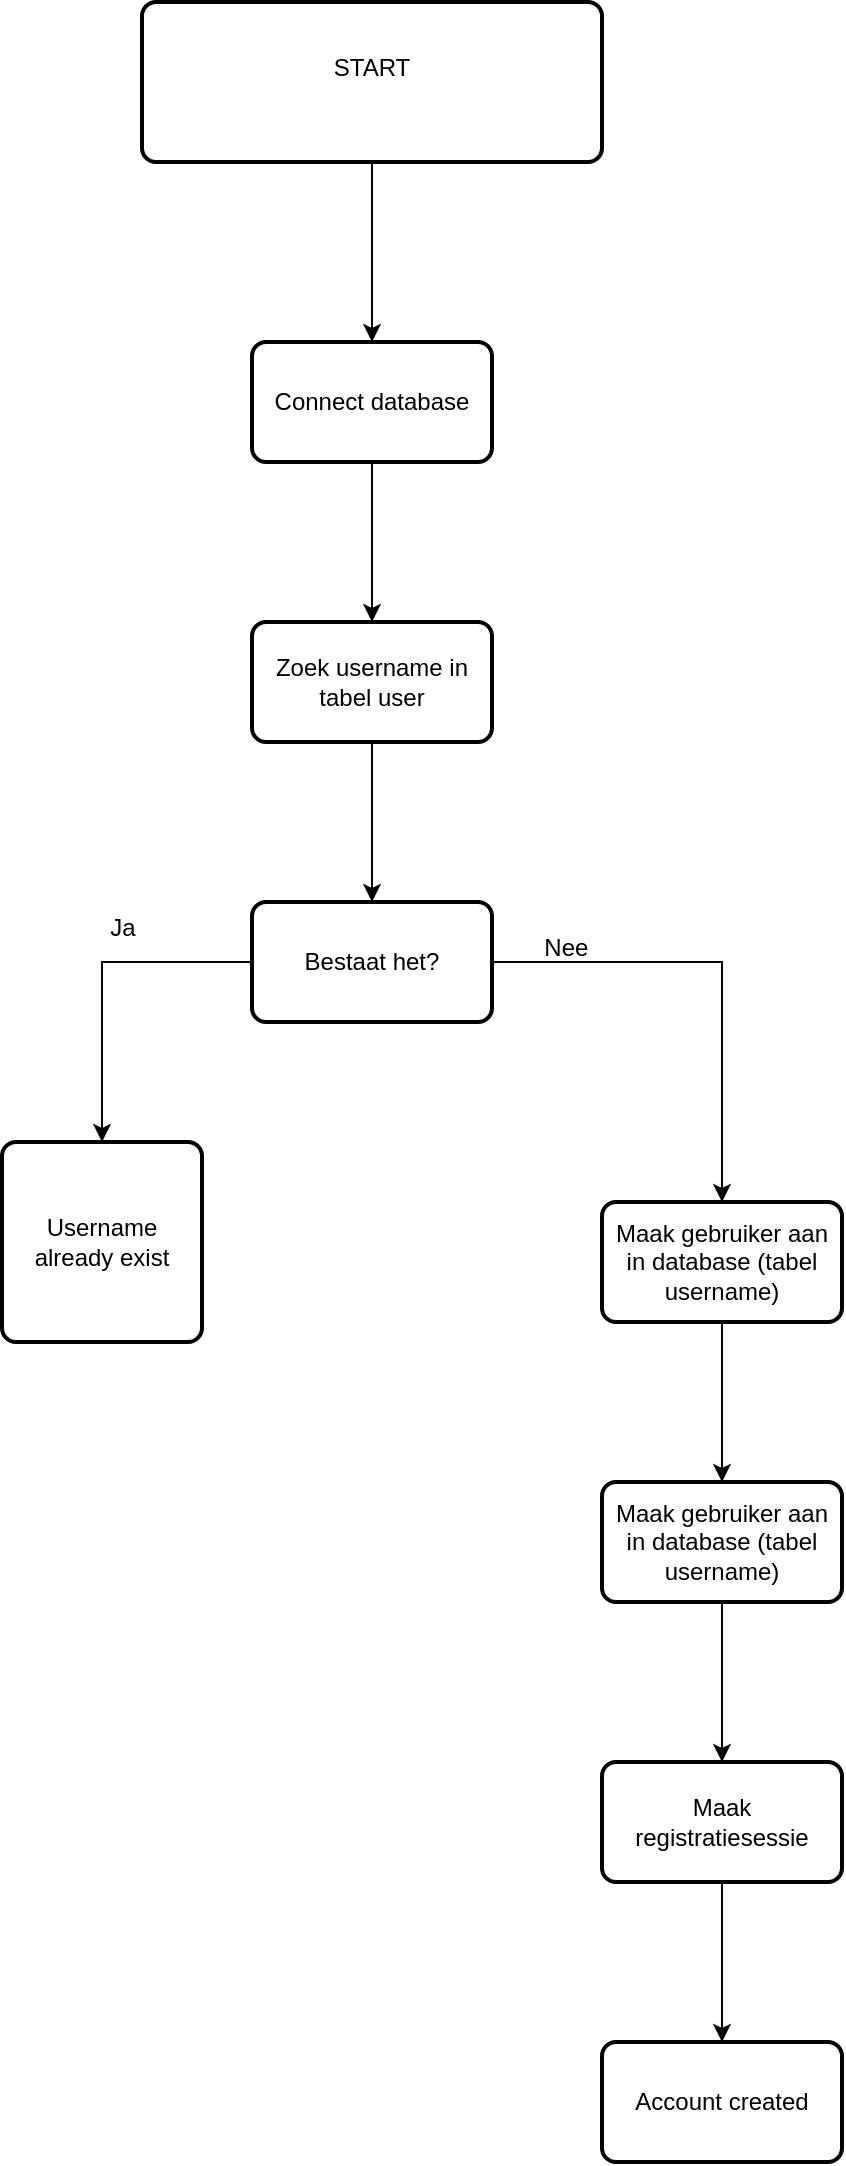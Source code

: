 <mxfile version="28.1.2">
  <diagram name="Pagina-1" id="F9n_KlbwFl6yyQ9ZBziw">
    <mxGraphModel dx="1158" dy="696" grid="1" gridSize="10" guides="1" tooltips="1" connect="1" arrows="1" fold="1" page="1" pageScale="1" pageWidth="827" pageHeight="1169" math="0" shadow="0">
      <root>
        <mxCell id="0" />
        <mxCell id="1" parent="0" />
        <mxCell id="d6L8Dweiy5lc17N0pmBw-5" value="" style="edgeStyle=orthogonalEdgeStyle;rounded=0;orthogonalLoop=1;jettySize=auto;html=1;" edge="1" parent="1" source="d6L8Dweiy5lc17N0pmBw-1" target="d6L8Dweiy5lc17N0pmBw-4">
          <mxGeometry relative="1" as="geometry" />
        </mxCell>
        <mxCell id="d6L8Dweiy5lc17N0pmBw-1" value="START&lt;div&gt;&lt;br&gt;&lt;/div&gt;" style="rounded=1;whiteSpace=wrap;html=1;absoluteArcSize=1;arcSize=14;strokeWidth=2;" vertex="1" parent="1">
          <mxGeometry x="280" y="10" width="230" height="80" as="geometry" />
        </mxCell>
        <mxCell id="d6L8Dweiy5lc17N0pmBw-7" value="" style="edgeStyle=orthogonalEdgeStyle;rounded=0;orthogonalLoop=1;jettySize=auto;html=1;" edge="1" parent="1" source="d6L8Dweiy5lc17N0pmBw-4" target="d6L8Dweiy5lc17N0pmBw-6">
          <mxGeometry relative="1" as="geometry" />
        </mxCell>
        <mxCell id="d6L8Dweiy5lc17N0pmBw-4" value="Connect database" style="whiteSpace=wrap;html=1;rounded=1;absoluteArcSize=1;arcSize=14;strokeWidth=2;" vertex="1" parent="1">
          <mxGeometry x="335" y="180" width="120" height="60" as="geometry" />
        </mxCell>
        <mxCell id="d6L8Dweiy5lc17N0pmBw-9" value="" style="edgeStyle=orthogonalEdgeStyle;rounded=0;orthogonalLoop=1;jettySize=auto;html=1;" edge="1" parent="1" source="d6L8Dweiy5lc17N0pmBw-6" target="d6L8Dweiy5lc17N0pmBw-8">
          <mxGeometry relative="1" as="geometry" />
        </mxCell>
        <mxCell id="d6L8Dweiy5lc17N0pmBw-6" value="Zoek username in tabel user" style="whiteSpace=wrap;html=1;rounded=1;absoluteArcSize=1;arcSize=14;strokeWidth=2;" vertex="1" parent="1">
          <mxGeometry x="335" y="320" width="120" height="60" as="geometry" />
        </mxCell>
        <mxCell id="d6L8Dweiy5lc17N0pmBw-11" value="" style="edgeStyle=orthogonalEdgeStyle;rounded=0;orthogonalLoop=1;jettySize=auto;html=1;" edge="1" parent="1" source="d6L8Dweiy5lc17N0pmBw-8" target="d6L8Dweiy5lc17N0pmBw-12">
          <mxGeometry relative="1" as="geometry">
            <mxPoint x="395" y="600" as="targetPoint" />
          </mxGeometry>
        </mxCell>
        <mxCell id="d6L8Dweiy5lc17N0pmBw-15" value="" style="edgeStyle=orthogonalEdgeStyle;rounded=0;orthogonalLoop=1;jettySize=auto;html=1;" edge="1" parent="1" source="d6L8Dweiy5lc17N0pmBw-8" target="d6L8Dweiy5lc17N0pmBw-14">
          <mxGeometry relative="1" as="geometry" />
        </mxCell>
        <mxCell id="d6L8Dweiy5lc17N0pmBw-8" value="Bestaat het?" style="whiteSpace=wrap;html=1;rounded=1;absoluteArcSize=1;arcSize=14;strokeWidth=2;" vertex="1" parent="1">
          <mxGeometry x="335" y="460" width="120" height="60" as="geometry" />
        </mxCell>
        <mxCell id="d6L8Dweiy5lc17N0pmBw-12" value="Username already exist" style="rounded=1;whiteSpace=wrap;html=1;absoluteArcSize=1;arcSize=14;strokeWidth=2;" vertex="1" parent="1">
          <mxGeometry x="210" y="580" width="100" height="100" as="geometry" />
        </mxCell>
        <mxCell id="d6L8Dweiy5lc17N0pmBw-13" value="Ja" style="text;html=1;align=center;verticalAlign=middle;resizable=0;points=[];autosize=1;strokeColor=none;fillColor=none;" vertex="1" parent="1">
          <mxGeometry x="250" y="458" width="40" height="30" as="geometry" />
        </mxCell>
        <mxCell id="d6L8Dweiy5lc17N0pmBw-18" value="" style="edgeStyle=orthogonalEdgeStyle;rounded=0;orthogonalLoop=1;jettySize=auto;html=1;" edge="1" parent="1" source="d6L8Dweiy5lc17N0pmBw-14" target="d6L8Dweiy5lc17N0pmBw-17">
          <mxGeometry relative="1" as="geometry" />
        </mxCell>
        <mxCell id="d6L8Dweiy5lc17N0pmBw-14" value="Maak gebruiker aan in database (tabel username)" style="whiteSpace=wrap;html=1;rounded=1;absoluteArcSize=1;arcSize=14;strokeWidth=2;" vertex="1" parent="1">
          <mxGeometry x="510" y="610" width="120" height="60" as="geometry" />
        </mxCell>
        <mxCell id="d6L8Dweiy5lc17N0pmBw-16" value="&amp;nbsp;Nee" style="text;html=1;align=center;verticalAlign=middle;resizable=0;points=[];autosize=1;strokeColor=none;fillColor=none;" vertex="1" parent="1">
          <mxGeometry x="465" y="468" width="50" height="30" as="geometry" />
        </mxCell>
        <mxCell id="d6L8Dweiy5lc17N0pmBw-22" value="" style="edgeStyle=orthogonalEdgeStyle;rounded=0;orthogonalLoop=1;jettySize=auto;html=1;" edge="1" parent="1" source="d6L8Dweiy5lc17N0pmBw-17" target="d6L8Dweiy5lc17N0pmBw-21">
          <mxGeometry relative="1" as="geometry" />
        </mxCell>
        <mxCell id="d6L8Dweiy5lc17N0pmBw-17" value="Maak gebruiker aan in database (tabel username)" style="whiteSpace=wrap;html=1;rounded=1;absoluteArcSize=1;arcSize=14;strokeWidth=2;" vertex="1" parent="1">
          <mxGeometry x="510" y="750" width="120" height="60" as="geometry" />
        </mxCell>
        <mxCell id="d6L8Dweiy5lc17N0pmBw-24" value="" style="edgeStyle=orthogonalEdgeStyle;rounded=0;orthogonalLoop=1;jettySize=auto;html=1;" edge="1" parent="1" source="d6L8Dweiy5lc17N0pmBw-21" target="d6L8Dweiy5lc17N0pmBw-23">
          <mxGeometry relative="1" as="geometry" />
        </mxCell>
        <mxCell id="d6L8Dweiy5lc17N0pmBw-21" value="Maak registratiesessie" style="whiteSpace=wrap;html=1;rounded=1;absoluteArcSize=1;arcSize=14;strokeWidth=2;" vertex="1" parent="1">
          <mxGeometry x="510" y="890" width="120" height="60" as="geometry" />
        </mxCell>
        <mxCell id="d6L8Dweiy5lc17N0pmBw-23" value="Account created" style="whiteSpace=wrap;html=1;rounded=1;absoluteArcSize=1;arcSize=14;strokeWidth=2;" vertex="1" parent="1">
          <mxGeometry x="510" y="1030" width="120" height="60" as="geometry" />
        </mxCell>
      </root>
    </mxGraphModel>
  </diagram>
</mxfile>
